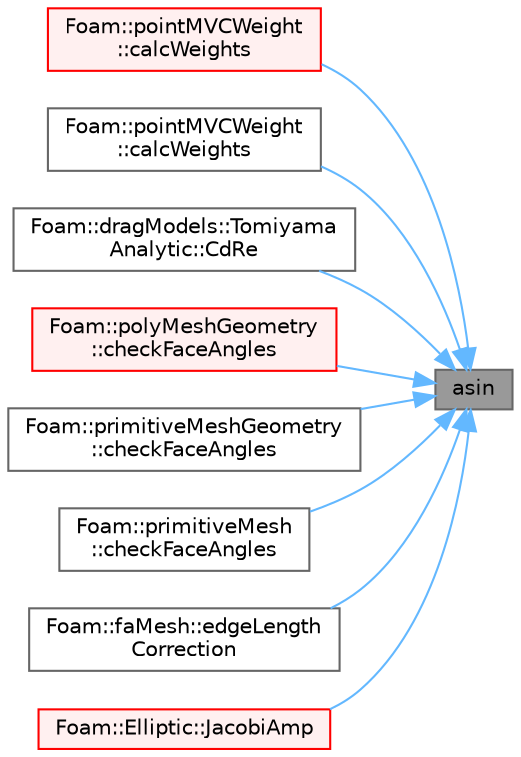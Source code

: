 digraph "asin"
{
 // LATEX_PDF_SIZE
  bgcolor="transparent";
  edge [fontname=Helvetica,fontsize=10,labelfontname=Helvetica,labelfontsize=10];
  node [fontname=Helvetica,fontsize=10,shape=box,height=0.2,width=0.4];
  rankdir="RL";
  Node1 [id="Node000001",label="asin",height=0.2,width=0.4,color="gray40", fillcolor="grey60", style="filled", fontcolor="black",tooltip=" "];
  Node1 -> Node2 [id="edge1_Node000001_Node000002",dir="back",color="steelblue1",style="solid",tooltip=" "];
  Node2 [id="Node000002",label="Foam::pointMVCWeight\l::calcWeights",height=0.2,width=0.4,color="red", fillcolor="#FFF0F0", style="filled",URL="$classFoam_1_1pointMVCWeight.html#af3c276437963c5e9ad103086ac535d48",tooltip=" "];
  Node1 -> Node4 [id="edge2_Node000001_Node000004",dir="back",color="steelblue1",style="solid",tooltip=" "];
  Node4 [id="Node000004",label="Foam::pointMVCWeight\l::calcWeights",height=0.2,width=0.4,color="grey40", fillcolor="white", style="filled",URL="$classFoam_1_1pointMVCWeight.html#afa3e62c189547b399e9d79cce961576d",tooltip=" "];
  Node1 -> Node5 [id="edge3_Node000001_Node000005",dir="back",color="steelblue1",style="solid",tooltip=" "];
  Node5 [id="Node000005",label="Foam::dragModels::Tomiyama\lAnalytic::CdRe",height=0.2,width=0.4,color="grey40", fillcolor="white", style="filled",URL="$classFoam_1_1dragModels_1_1TomiyamaAnalytic.html#afca72aca1f9087001bc21f6a2dedbe3d",tooltip=" "];
  Node1 -> Node6 [id="edge4_Node000001_Node000006",dir="back",color="steelblue1",style="solid",tooltip=" "];
  Node6 [id="Node000006",label="Foam::polyMeshGeometry\l::checkFaceAngles",height=0.2,width=0.4,color="red", fillcolor="#FFF0F0", style="filled",URL="$classFoam_1_1polyMeshGeometry.html#a54a9bc2a85ca197cef7b133c51ec94b4",tooltip=" "];
  Node1 -> Node8 [id="edge5_Node000001_Node000008",dir="back",color="steelblue1",style="solid",tooltip=" "];
  Node8 [id="Node000008",label="Foam::primitiveMeshGeometry\l::checkFaceAngles",height=0.2,width=0.4,color="grey40", fillcolor="white", style="filled",URL="$classFoam_1_1primitiveMeshGeometry.html#a1e53fa2de621f051c1777b67d71e354c",tooltip=" "];
  Node1 -> Node9 [id="edge6_Node000001_Node000009",dir="back",color="steelblue1",style="solid",tooltip=" "];
  Node9 [id="Node000009",label="Foam::primitiveMesh\l::checkFaceAngles",height=0.2,width=0.4,color="grey40", fillcolor="white", style="filled",URL="$classFoam_1_1primitiveMesh.html#a7c84c2f5ca3ec2f1703f5b19adec5096",tooltip=" "];
  Node1 -> Node10 [id="edge7_Node000001_Node000010",dir="back",color="steelblue1",style="solid",tooltip=" "];
  Node10 [id="Node000010",label="Foam::faMesh::edgeLength\lCorrection",height=0.2,width=0.4,color="grey40", fillcolor="white", style="filled",URL="$classFoam_1_1faMesh.html#a9a74e248e1770cc15ca794ce4c1c1e9b",tooltip=" "];
  Node1 -> Node11 [id="edge8_Node000001_Node000011",dir="back",color="steelblue1",style="solid",tooltip=" "];
  Node11 [id="Node000011",label="Foam::Elliptic::JacobiAmp",height=0.2,width=0.4,color="red", fillcolor="#FFF0F0", style="filled",URL="$namespaceFoam_1_1Elliptic.html#aa7f13c5159226c9a3c0b180c2bb39840",tooltip=" "];
}
